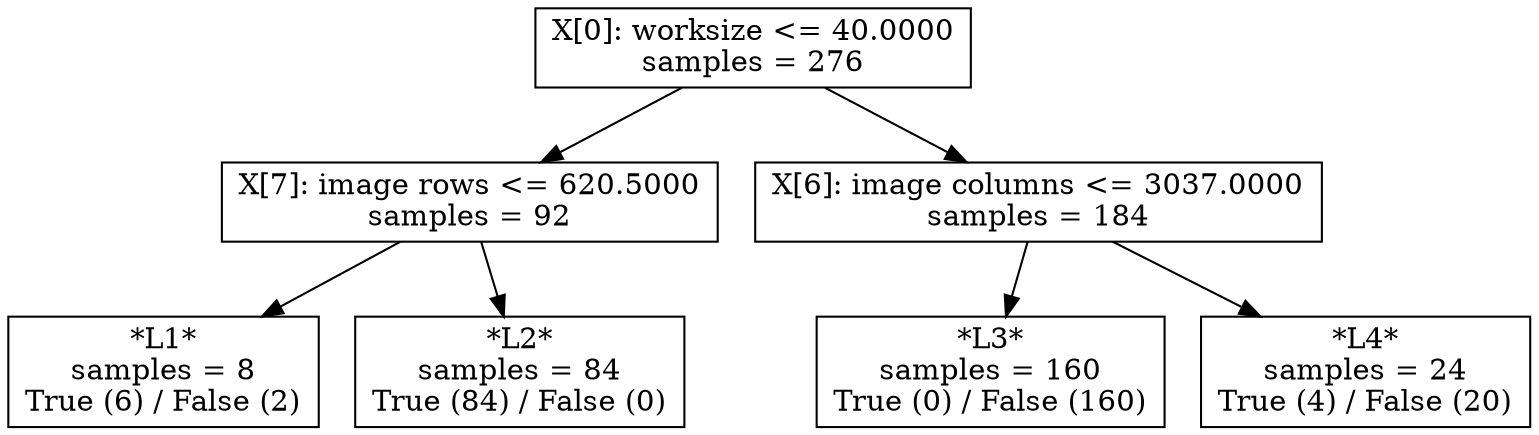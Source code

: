digraph Tree {
0 [label="X[0]: worksize <= 40.0000\nsamples = 276", shape="box"] ;
1 [label="X[7]: image rows <= 620.5000\nsamples = 92", shape="box"] ;
0 -> 1 ;
2 [label="*L1*\nsamples = 8\nTrue (6) / False (2)", shape="box"] ;
1 -> 2 ;
3 [label="*L2*\nsamples = 84\nTrue (84) / False (0)", shape="box"] ;
1 -> 3 ;
4 [label="X[6]: image columns <= 3037.0000\nsamples = 184", shape="box"] ;
0 -> 4 ;
5 [label="*L3*\nsamples = 160\nTrue (0) / False (160)", shape="box"] ;
4 -> 5 ;
6 [label="*L4*\nsamples = 24\nTrue (4) / False (20)", shape="box"] ;
4 -> 6 ;
}

